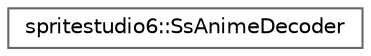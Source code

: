 digraph "Graphical Class Hierarchy"
{
 // LATEX_PDF_SIZE
  bgcolor="transparent";
  edge [fontname=Helvetica,fontsize=10,labelfontname=Helvetica,labelfontsize=10];
  node [fontname=Helvetica,fontsize=10,shape=box,height=0.2,width=0.4];
  rankdir="LR";
  Node0 [id="Node000000",label="spritestudio6::SsAnimeDecoder",height=0.2,width=0.4,color="grey40", fillcolor="white", style="filled",URL="$classspritestudio6_1_1_ss_anime_decoder.html",tooltip=" "];
}
